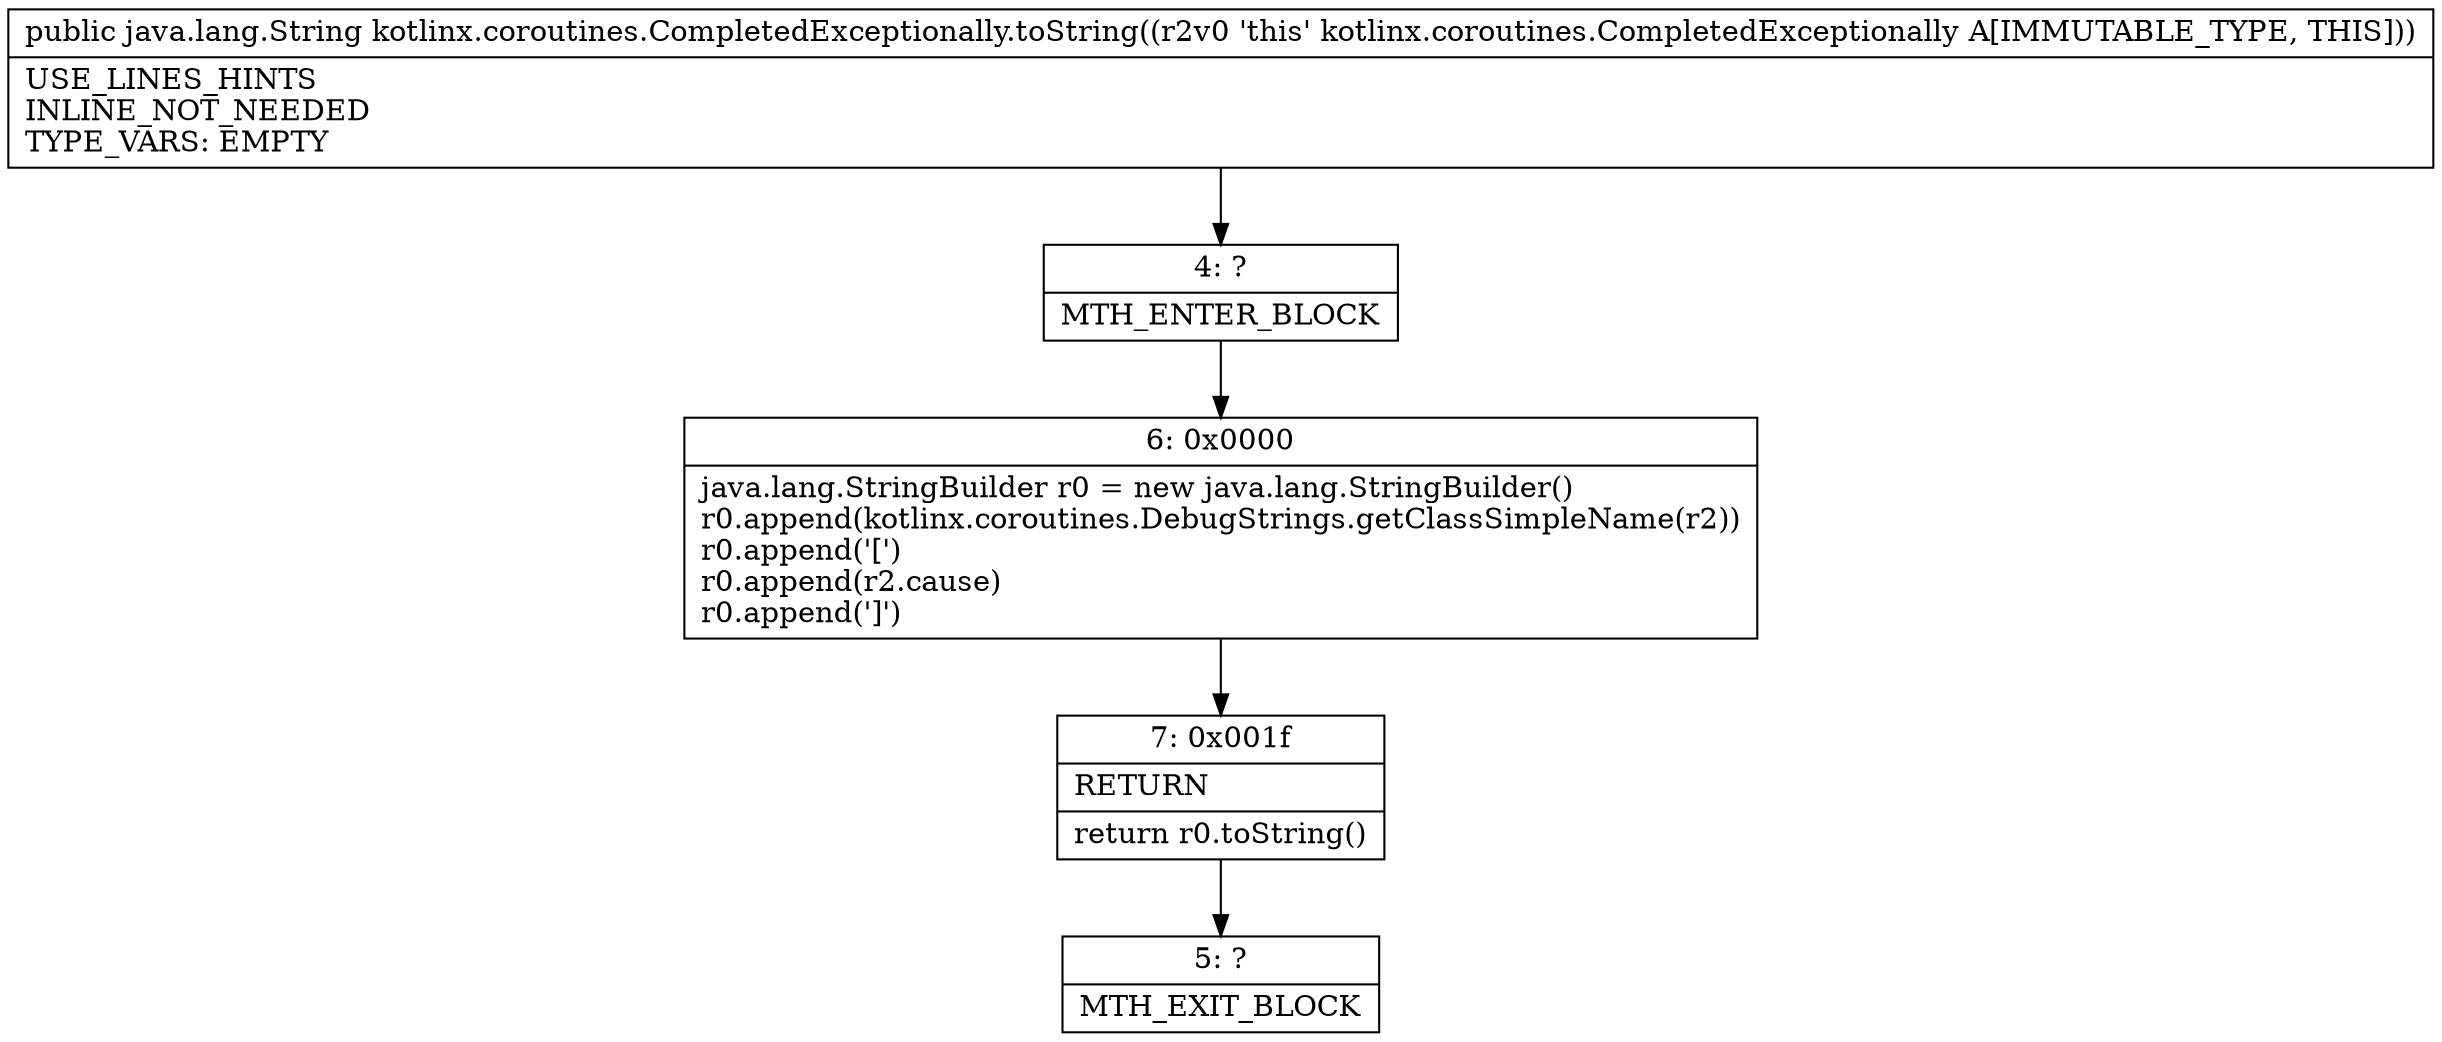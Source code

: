 digraph "CFG forkotlinx.coroutines.CompletedExceptionally.toString()Ljava\/lang\/String;" {
Node_4 [shape=record,label="{4\:\ ?|MTH_ENTER_BLOCK\l}"];
Node_6 [shape=record,label="{6\:\ 0x0000|java.lang.StringBuilder r0 = new java.lang.StringBuilder()\lr0.append(kotlinx.coroutines.DebugStrings.getClassSimpleName(r2))\lr0.append('[')\lr0.append(r2.cause)\lr0.append(']')\l}"];
Node_7 [shape=record,label="{7\:\ 0x001f|RETURN\l|return r0.toString()\l}"];
Node_5 [shape=record,label="{5\:\ ?|MTH_EXIT_BLOCK\l}"];
MethodNode[shape=record,label="{public java.lang.String kotlinx.coroutines.CompletedExceptionally.toString((r2v0 'this' kotlinx.coroutines.CompletedExceptionally A[IMMUTABLE_TYPE, THIS]))  | USE_LINES_HINTS\lINLINE_NOT_NEEDED\lTYPE_VARS: EMPTY\l}"];
MethodNode -> Node_4;Node_4 -> Node_6;
Node_6 -> Node_7;
Node_7 -> Node_5;
}

